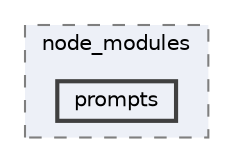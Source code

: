 digraph "pkiclassroomrescheduler/src/main/frontend/node_modules/prompts"
{
 // LATEX_PDF_SIZE
  bgcolor="transparent";
  edge [fontname=Helvetica,fontsize=10,labelfontname=Helvetica,labelfontsize=10];
  node [fontname=Helvetica,fontsize=10,shape=box,height=0.2,width=0.4];
  compound=true
  subgraph clusterdir_72953eda66ccb3a2722c28e1c3e6c23b {
    graph [ bgcolor="#edf0f7", pencolor="grey50", label="node_modules", fontname=Helvetica,fontsize=10 style="filled,dashed", URL="dir_72953eda66ccb3a2722c28e1c3e6c23b.html",tooltip=""]
  dir_961fe581fa41780ed2903be947c8d93a [label="prompts", fillcolor="#edf0f7", color="grey25", style="filled,bold", URL="dir_961fe581fa41780ed2903be947c8d93a.html",tooltip=""];
  }
}
